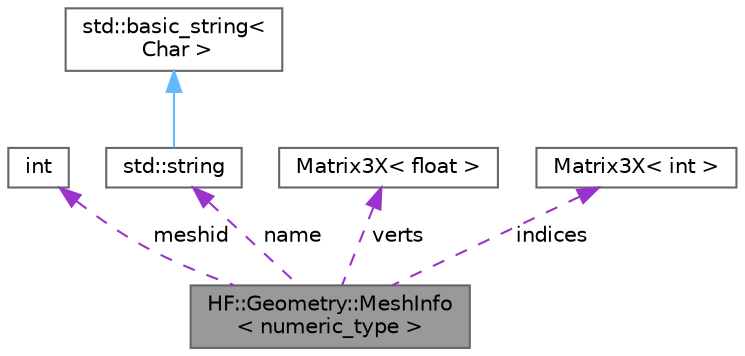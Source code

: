 digraph "HF::Geometry::MeshInfo&lt; numeric_type &gt;"
{
 // LATEX_PDF_SIZE
  bgcolor="transparent";
  edge [fontname=Helvetica,fontsize=10,labelfontname=Helvetica,labelfontsize=10];
  node [fontname=Helvetica,fontsize=10,shape=box,height=0.2,width=0.4];
  Node1 [label="HF::Geometry::MeshInfo\l\< numeric_type \>",height=0.2,width=0.4,color="gray40", fillcolor="grey60", style="filled", fontcolor="black",tooltip="A collection of vertices and indices representing geometry."];
  Node2 -> Node1 [dir="back",color="darkorchid3",style="dashed",label=" meshid" ];
  Node2 [label="int",height=0.2,width=0.4,color="gray40", fillcolor="white", style="filled",tooltip=" "];
  Node3 -> Node1 [dir="back",color="darkorchid3",style="dashed",label=" name" ];
  Node3 [label="std::string",height=0.2,width=0.4,color="gray40", fillcolor="white", style="filled",tooltip=" "];
  Node4 -> Node3 [dir="back",color="steelblue1",style="solid"];
  Node4 [label="std::basic_string\<\l Char \>",height=0.2,width=0.4,color="gray40", fillcolor="white", style="filled",tooltip=" "];
  Node5 -> Node1 [dir="back",color="darkorchid3",style="dashed",label=" verts" ];
  Node5 [label="Matrix3X\< float \>",height=0.2,width=0.4,color="gray40", fillcolor="white", style="filled",tooltip=" "];
  Node6 -> Node1 [dir="back",color="darkorchid3",style="dashed",label=" indices" ];
  Node6 [label="Matrix3X\< int \>",height=0.2,width=0.4,color="gray40", fillcolor="white", style="filled",tooltip=" "];
}
